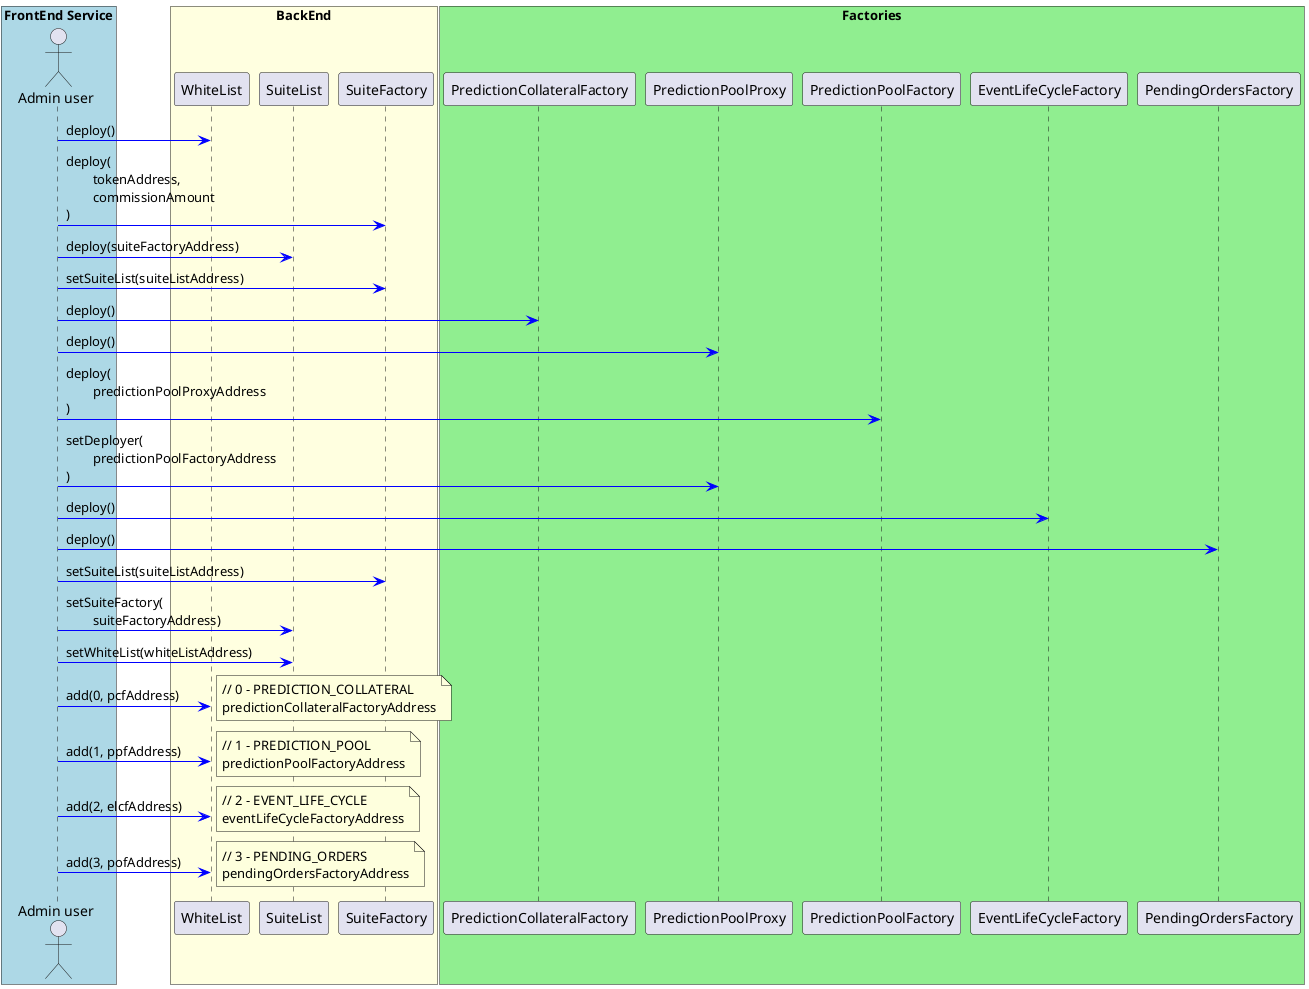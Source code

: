 @startuml

box "FrontEnd Service" #LightBlue
actor "Admin user" as governance
end box

box "BackEnd" #LightYellow
participant WhiteList as wl
participant "SuiteList" as sl
participant "SuiteFactory" as sf
end box

box "Factories" #LightGreen
participant "PredictionCollateralFactory" as pcf
participant "PredictionPoolProxy" as ppp
participant "PredictionPoolFactory" as ppf
participant "EventLifeCycleFactory" as elcf
participant "PendingOrdersFactory" as pof
end box

governance -[#blue]> wl: deploy()
governance -[#blue]> sf: deploy(\n\ttokenAddress,\n\tcommissionAmount\n)
governance -[#blue]> sl: deploy(suiteFactoryAddress)
governance -[#blue]> sf: setSuiteList(suiteListAddress)
governance -[#blue]> pcf: deploy()
governance -[#blue]> ppp: deploy()
governance -[#blue]> ppf: deploy(\n\tpredictionPoolProxyAddress\n)
governance -[#blue]> ppp: setDeployer(\n\tpredictionPoolFactoryAddress\n)
governance -[#blue]> elcf: deploy()
governance -[#blue]> pof: deploy()

governance -[#blue]> sf: setSuiteList(suiteListAddress)
governance -[#blue]> sl: setSuiteFactory(\n\tsuiteFactoryAddress)
governance -[#blue]> sl: setWhiteList(whiteListAddress)

governance -[#blue]> wl: add(0, pcfAddress)
note right
// 0 - PREDICTION_COLLATERAL
predictionCollateralFactoryAddress
end note
governance -[#blue]> wl: add(1, ppfAddress)
note right
// 1 - PREDICTION_POOL
predictionPoolFactoryAddress
end note
governance -[#blue]> wl: add(2, elcfAddress)
note right
// 2 - EVENT_LIFE_CYCLE
eventLifeCycleFactoryAddress
end note
governance -[#blue]> wl: add(3, pofAddress)
note right
// 3 - PENDING_ORDERS
pendingOrdersFactoryAddress
end note

@enduml
